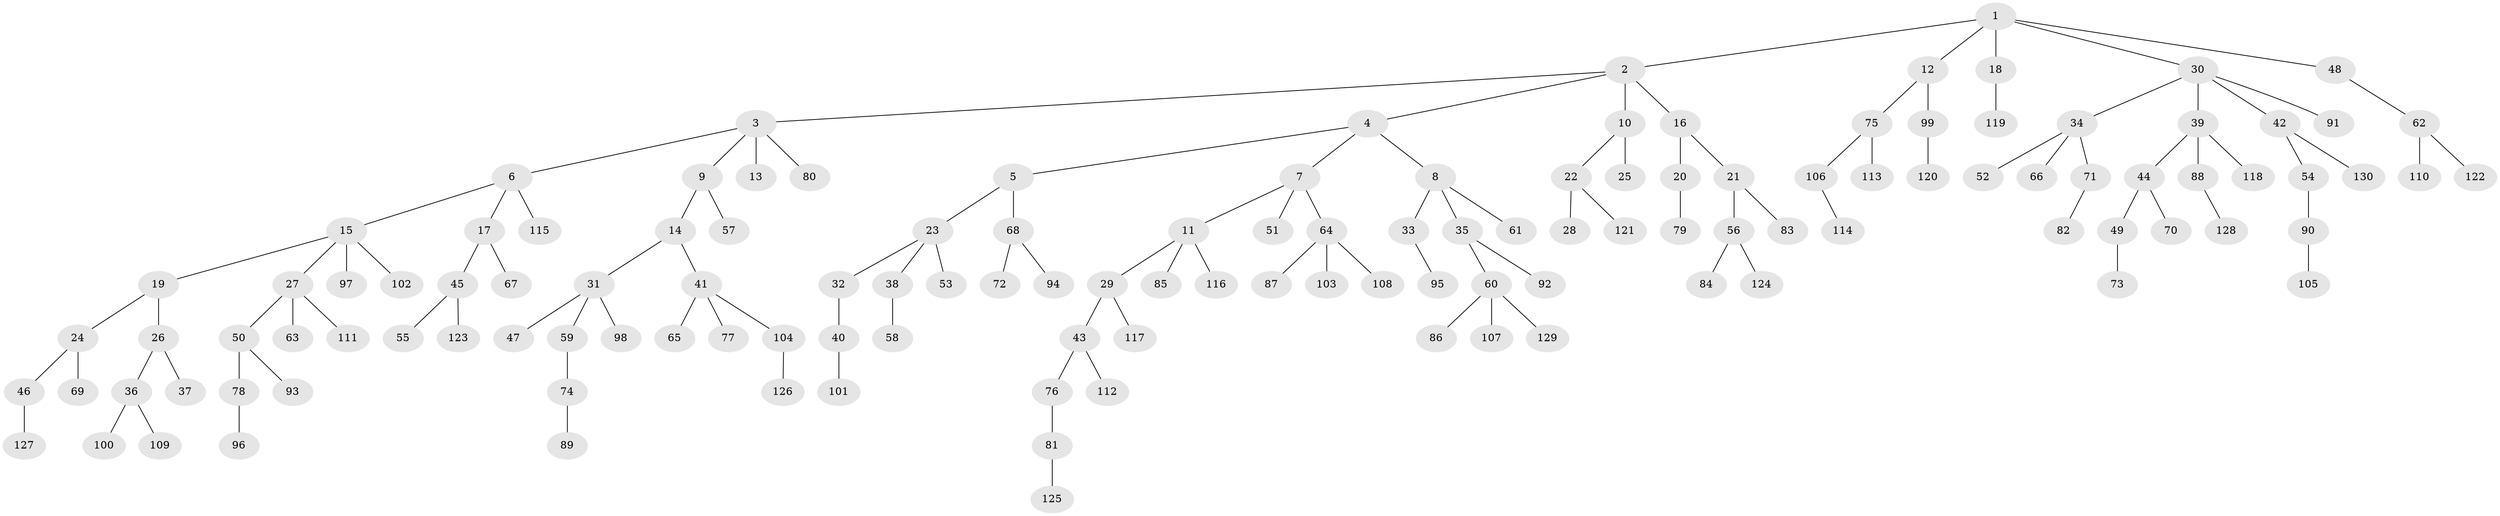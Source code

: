 // coarse degree distribution, {5: 0.05555555555555555, 8: 0.011111111111111112, 4: 0.07777777777777778, 3: 0.1111111111111111, 2: 0.15555555555555556, 1: 0.5777777777777777, 7: 0.011111111111111112}
// Generated by graph-tools (version 1.1) at 2025/42/03/06/25 10:42:03]
// undirected, 130 vertices, 129 edges
graph export_dot {
graph [start="1"]
  node [color=gray90,style=filled];
  1;
  2;
  3;
  4;
  5;
  6;
  7;
  8;
  9;
  10;
  11;
  12;
  13;
  14;
  15;
  16;
  17;
  18;
  19;
  20;
  21;
  22;
  23;
  24;
  25;
  26;
  27;
  28;
  29;
  30;
  31;
  32;
  33;
  34;
  35;
  36;
  37;
  38;
  39;
  40;
  41;
  42;
  43;
  44;
  45;
  46;
  47;
  48;
  49;
  50;
  51;
  52;
  53;
  54;
  55;
  56;
  57;
  58;
  59;
  60;
  61;
  62;
  63;
  64;
  65;
  66;
  67;
  68;
  69;
  70;
  71;
  72;
  73;
  74;
  75;
  76;
  77;
  78;
  79;
  80;
  81;
  82;
  83;
  84;
  85;
  86;
  87;
  88;
  89;
  90;
  91;
  92;
  93;
  94;
  95;
  96;
  97;
  98;
  99;
  100;
  101;
  102;
  103;
  104;
  105;
  106;
  107;
  108;
  109;
  110;
  111;
  112;
  113;
  114;
  115;
  116;
  117;
  118;
  119;
  120;
  121;
  122;
  123;
  124;
  125;
  126;
  127;
  128;
  129;
  130;
  1 -- 2;
  1 -- 12;
  1 -- 18;
  1 -- 30;
  1 -- 48;
  2 -- 3;
  2 -- 4;
  2 -- 10;
  2 -- 16;
  3 -- 6;
  3 -- 9;
  3 -- 13;
  3 -- 80;
  4 -- 5;
  4 -- 7;
  4 -- 8;
  5 -- 23;
  5 -- 68;
  6 -- 15;
  6 -- 17;
  6 -- 115;
  7 -- 11;
  7 -- 51;
  7 -- 64;
  8 -- 33;
  8 -- 35;
  8 -- 61;
  9 -- 14;
  9 -- 57;
  10 -- 22;
  10 -- 25;
  11 -- 29;
  11 -- 85;
  11 -- 116;
  12 -- 75;
  12 -- 99;
  14 -- 31;
  14 -- 41;
  15 -- 19;
  15 -- 27;
  15 -- 97;
  15 -- 102;
  16 -- 20;
  16 -- 21;
  17 -- 45;
  17 -- 67;
  18 -- 119;
  19 -- 24;
  19 -- 26;
  20 -- 79;
  21 -- 56;
  21 -- 83;
  22 -- 28;
  22 -- 121;
  23 -- 32;
  23 -- 38;
  23 -- 53;
  24 -- 46;
  24 -- 69;
  26 -- 36;
  26 -- 37;
  27 -- 50;
  27 -- 63;
  27 -- 111;
  29 -- 43;
  29 -- 117;
  30 -- 34;
  30 -- 39;
  30 -- 42;
  30 -- 91;
  31 -- 47;
  31 -- 59;
  31 -- 98;
  32 -- 40;
  33 -- 95;
  34 -- 52;
  34 -- 66;
  34 -- 71;
  35 -- 60;
  35 -- 92;
  36 -- 100;
  36 -- 109;
  38 -- 58;
  39 -- 44;
  39 -- 88;
  39 -- 118;
  40 -- 101;
  41 -- 65;
  41 -- 77;
  41 -- 104;
  42 -- 54;
  42 -- 130;
  43 -- 76;
  43 -- 112;
  44 -- 49;
  44 -- 70;
  45 -- 55;
  45 -- 123;
  46 -- 127;
  48 -- 62;
  49 -- 73;
  50 -- 78;
  50 -- 93;
  54 -- 90;
  56 -- 84;
  56 -- 124;
  59 -- 74;
  60 -- 86;
  60 -- 107;
  60 -- 129;
  62 -- 110;
  62 -- 122;
  64 -- 87;
  64 -- 103;
  64 -- 108;
  68 -- 72;
  68 -- 94;
  71 -- 82;
  74 -- 89;
  75 -- 106;
  75 -- 113;
  76 -- 81;
  78 -- 96;
  81 -- 125;
  88 -- 128;
  90 -- 105;
  99 -- 120;
  104 -- 126;
  106 -- 114;
}

